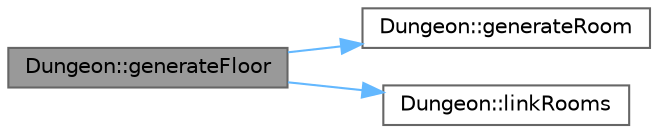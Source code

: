 digraph "Dungeon::generateFloor"
{
 // INTERACTIVE_SVG=YES
 // LATEX_PDF_SIZE
  bgcolor="transparent";
  edge [fontname=Helvetica,fontsize=10,labelfontname=Helvetica,labelfontsize=10];
  node [fontname=Helvetica,fontsize=10,shape=box,height=0.2,width=0.4];
  rankdir="LR";
  Node1 [id="Node000001",label="Dungeon::generateFloor",height=0.2,width=0.4,color="gray40", fillcolor="grey60", style="filled", fontcolor="black",tooltip=" "];
  Node1 -> Node2 [id="edge1_Node000001_Node000002",color="steelblue1",style="solid",tooltip=" "];
  Node2 [id="Node000002",label="Dungeon::generateRoom",height=0.2,width=0.4,color="grey40", fillcolor="white", style="filled",URL="$class_dungeon.html#a210b44c9cfcd5df191da9c54313f716b",tooltip=" "];
  Node1 -> Node3 [id="edge2_Node000001_Node000003",color="steelblue1",style="solid",tooltip=" "];
  Node3 [id="Node000003",label="Dungeon::linkRooms",height=0.2,width=0.4,color="grey40", fillcolor="white", style="filled",URL="$class_dungeon.html#a70f74b6c245a226f786004400f9958b3",tooltip=" "];
}
